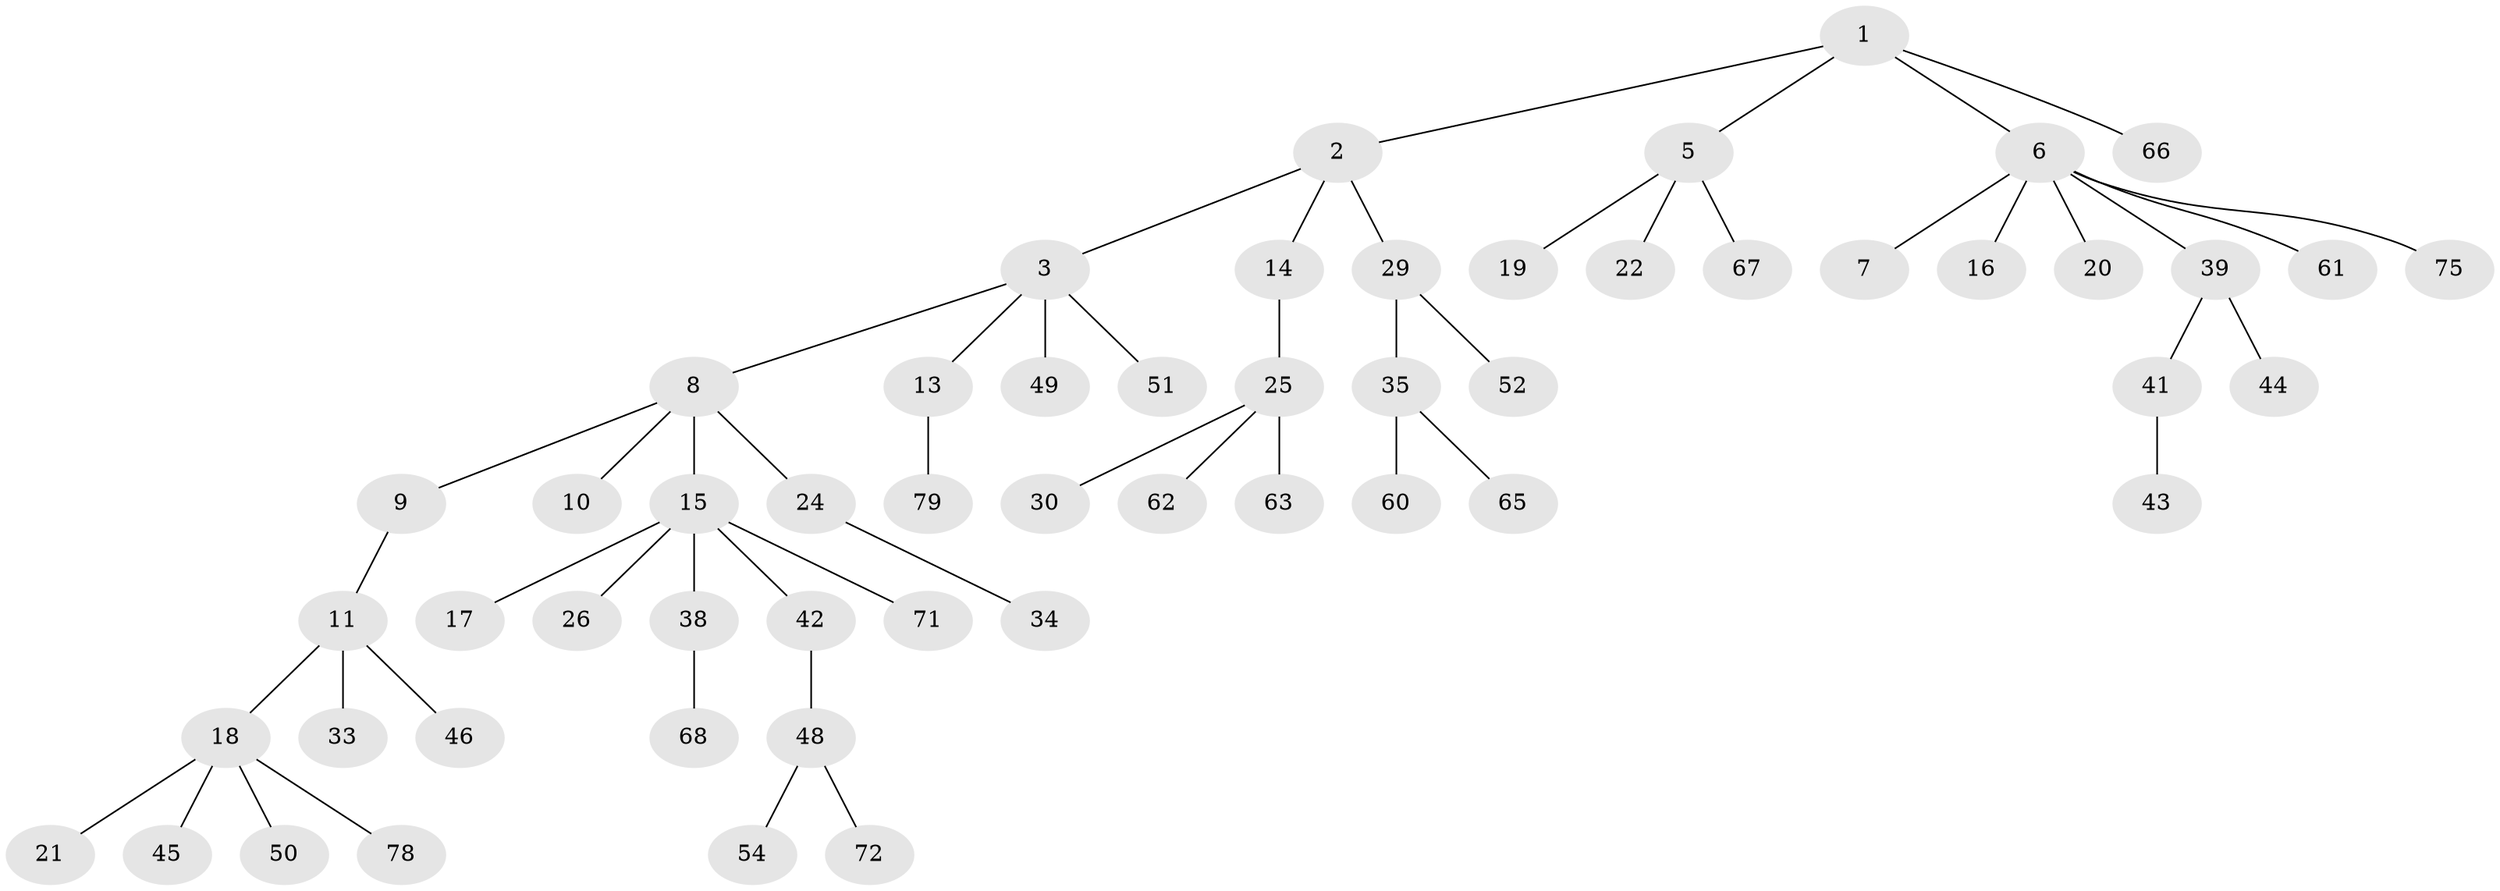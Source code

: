 // Generated by graph-tools (version 1.1) at 2025/52/02/27/25 19:52:09]
// undirected, 55 vertices, 54 edges
graph export_dot {
graph [start="1"]
  node [color=gray90,style=filled];
  1 [super="+4"];
  2;
  3;
  5 [super="+12"];
  6 [super="+47"];
  7;
  8 [super="+57"];
  9 [super="+32"];
  10;
  11 [super="+27"];
  13 [super="+73"];
  14;
  15 [super="+36"];
  16 [super="+40"];
  17 [super="+23"];
  18 [super="+55"];
  19 [super="+37"];
  20;
  21 [super="+58"];
  22 [super="+28"];
  24;
  25 [super="+56"];
  26;
  29 [super="+31"];
  30;
  33 [super="+77"];
  34;
  35 [super="+53"];
  38 [super="+76"];
  39 [super="+59"];
  41;
  42;
  43 [super="+74"];
  44 [super="+70"];
  45;
  46;
  48;
  49;
  50;
  51;
  52;
  54;
  60;
  61;
  62;
  63 [super="+64"];
  65 [super="+69"];
  66;
  67;
  68;
  71;
  72;
  75;
  78;
  79;
  1 -- 2;
  1 -- 66;
  1 -- 5;
  1 -- 6;
  2 -- 3;
  2 -- 14;
  2 -- 29;
  3 -- 8;
  3 -- 13;
  3 -- 49;
  3 -- 51;
  5 -- 22;
  5 -- 67;
  5 -- 19;
  6 -- 7;
  6 -- 16;
  6 -- 20;
  6 -- 39;
  6 -- 61;
  6 -- 75;
  8 -- 9;
  8 -- 10;
  8 -- 15;
  8 -- 24;
  9 -- 11;
  11 -- 18;
  11 -- 33;
  11 -- 46;
  13 -- 79;
  14 -- 25;
  15 -- 17;
  15 -- 26;
  15 -- 42;
  15 -- 71;
  15 -- 38;
  18 -- 21;
  18 -- 45;
  18 -- 50;
  18 -- 78;
  24 -- 34;
  25 -- 30;
  25 -- 63;
  25 -- 62;
  29 -- 52;
  29 -- 35;
  35 -- 65;
  35 -- 60;
  38 -- 68;
  39 -- 41;
  39 -- 44;
  41 -- 43;
  42 -- 48;
  48 -- 54;
  48 -- 72;
}
